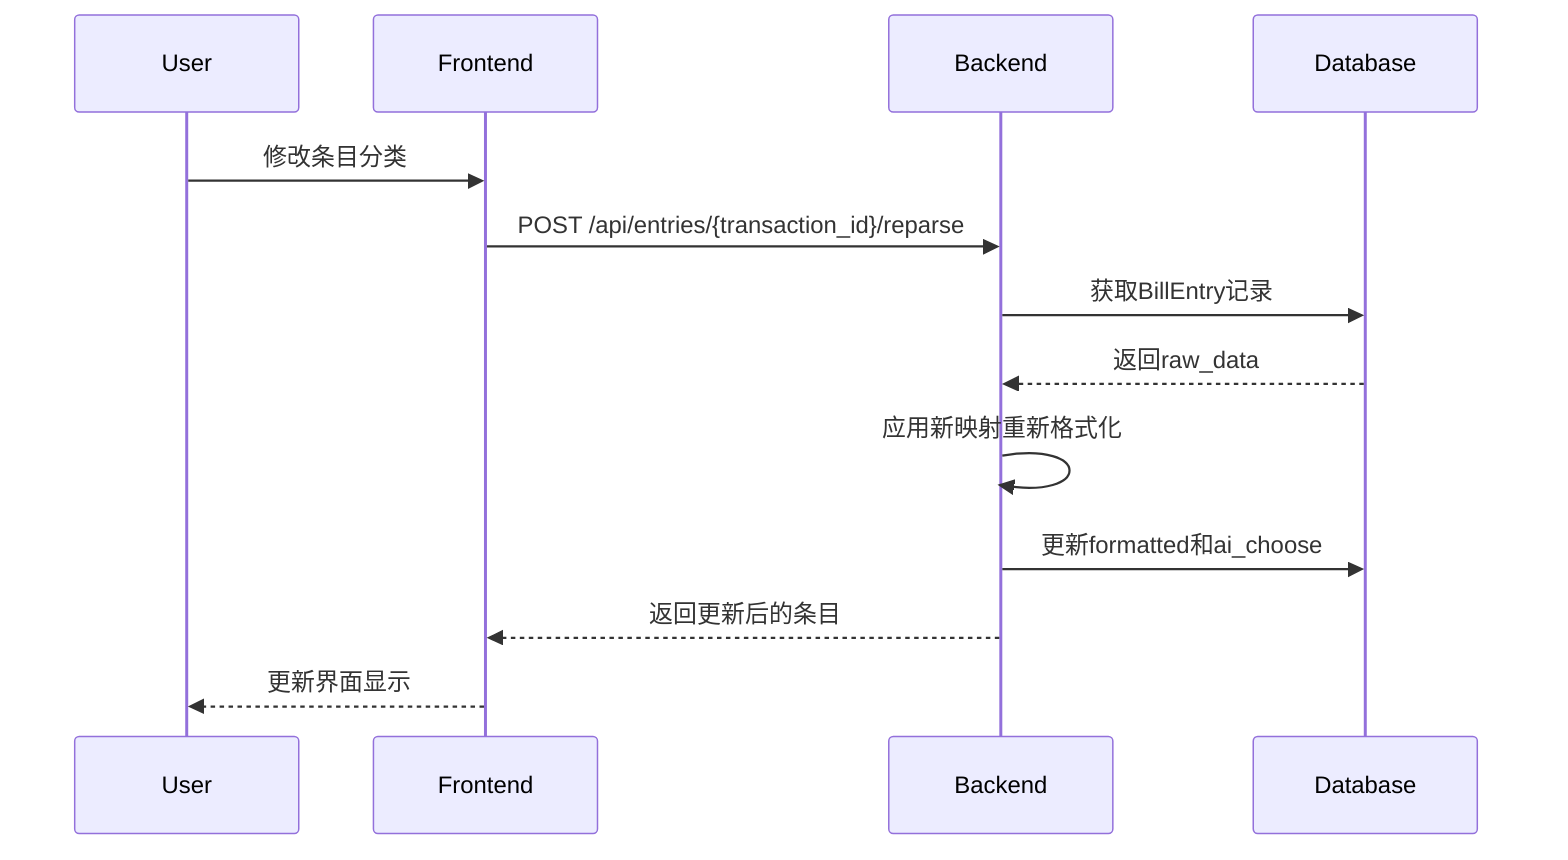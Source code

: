 sequenceDiagram
    participant User
    participant Frontend
    participant Backend
    participant Database
    
    User->>Frontend: 修改条目分类
    Frontend->>Backend: POST /api/entries/{transaction_id}/reparse
    Backend->>Database: 获取BillEntry记录
    Database-->>Backend: 返回raw_data
    Backend->>Backend: 应用新映射重新格式化
    Backend->>Database: 更新formatted和ai_choose
    Backend-->>Frontend: 返回更新后的条目
    Frontend-->>User: 更新界面显示
